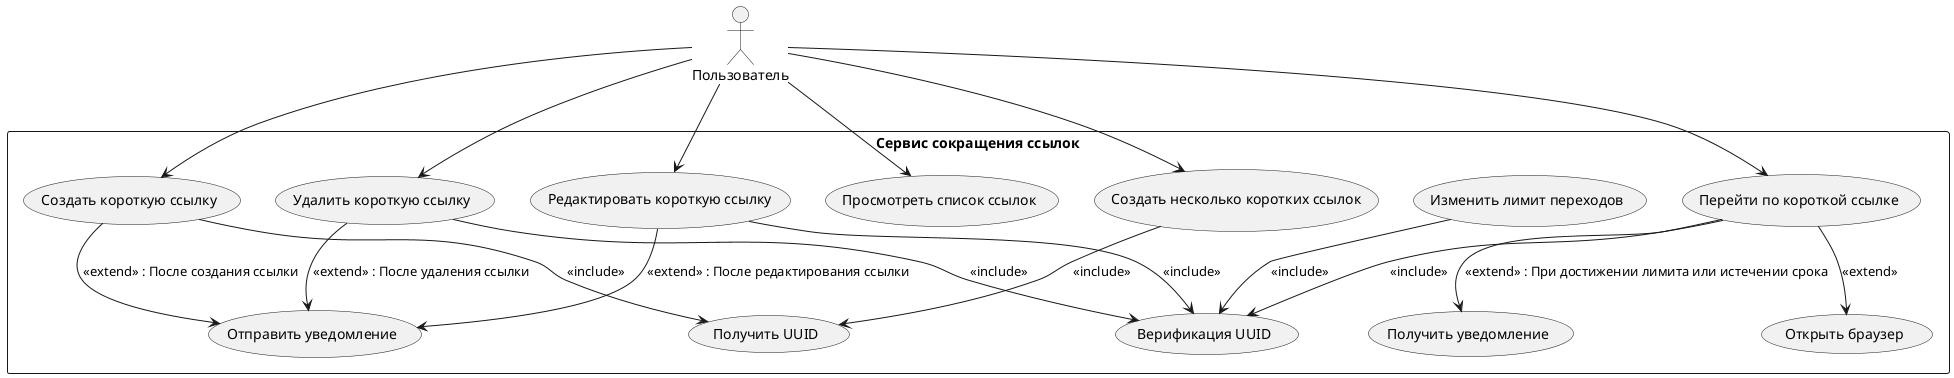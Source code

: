 @startuml
actor Пользователь

rectangle "Сервис сокращения ссылок" {
    (Создать короткую ссылку) as CreateLink
    (Редактировать короткую ссылку) as EditLink
    (Удалить короткую ссылку) as DeleteLink
    (Просмотреть список ссылок) as ViewLinks
    (Получить уведомление) as ReceiveNotification
    (Перейти по короткой ссылке) as RedirectLink
    (Изменить лимит переходов) as ChangeRedirectLimit
    (Создать несколько коротких ссылок) as CreateMultipleLinks
    (Получить UUID) as GetUUID
    (Верификация UUID) as VerifyUUID
    (Открыть браузер) as OpenBrowser
    (Отправить уведомление) as SendNotification
}

Пользователь --> CreateLink
Пользователь --> EditLink
Пользователь --> DeleteLink
Пользователь --> ViewLinks
Пользователь --> RedirectLink
Пользователь --> CreateMultipleLinks

(CreateLink) --> (GetUUID) : <<include>>
(EditLink) --> (VerifyUUID) : <<include>>
(DeleteLink) --> (VerifyUUID) : <<include>>
(RedirectLink) --> (VerifyUUID) : <<include>>
(ChangeRedirectLimit) --> (VerifyUUID) : <<include>>
(CreateMultipleLinks) --> (GetUUID) : <<include>>

(RedirectLink) --> (OpenBrowser) : <<extend>>

(CreateLink) --> (SendNotification) : <<extend>> : После создания ссылки
(EditLink) --> (SendNotification) : <<extend>> : После редактирования ссылки
(DeleteLink) --> (SendNotification) : <<extend>> : После удаления ссылки
(RedirectLink) --> (ReceiveNotification) : <<extend>> : При достижении лимита или истечении срока

@enduml
